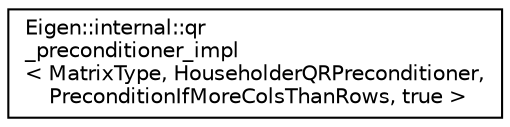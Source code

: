 digraph "Graphical Class Hierarchy"
{
  edge [fontname="Helvetica",fontsize="10",labelfontname="Helvetica",labelfontsize="10"];
  node [fontname="Helvetica",fontsize="10",shape=record];
  rankdir="LR";
  Node1 [label="Eigen::internal::qr\l_preconditioner_impl\l\< MatrixType, HouseholderQRPreconditioner,\l PreconditionIfMoreColsThanRows, true \>",height=0.2,width=0.4,color="black", fillcolor="white", style="filled",URL="$class_eigen_1_1internal_1_1qr__preconditioner__impl_3_01_matrix_type_00_01_householder_q_r_preco31667955395337fca0dd5f85cded2a6b.html"];
}
